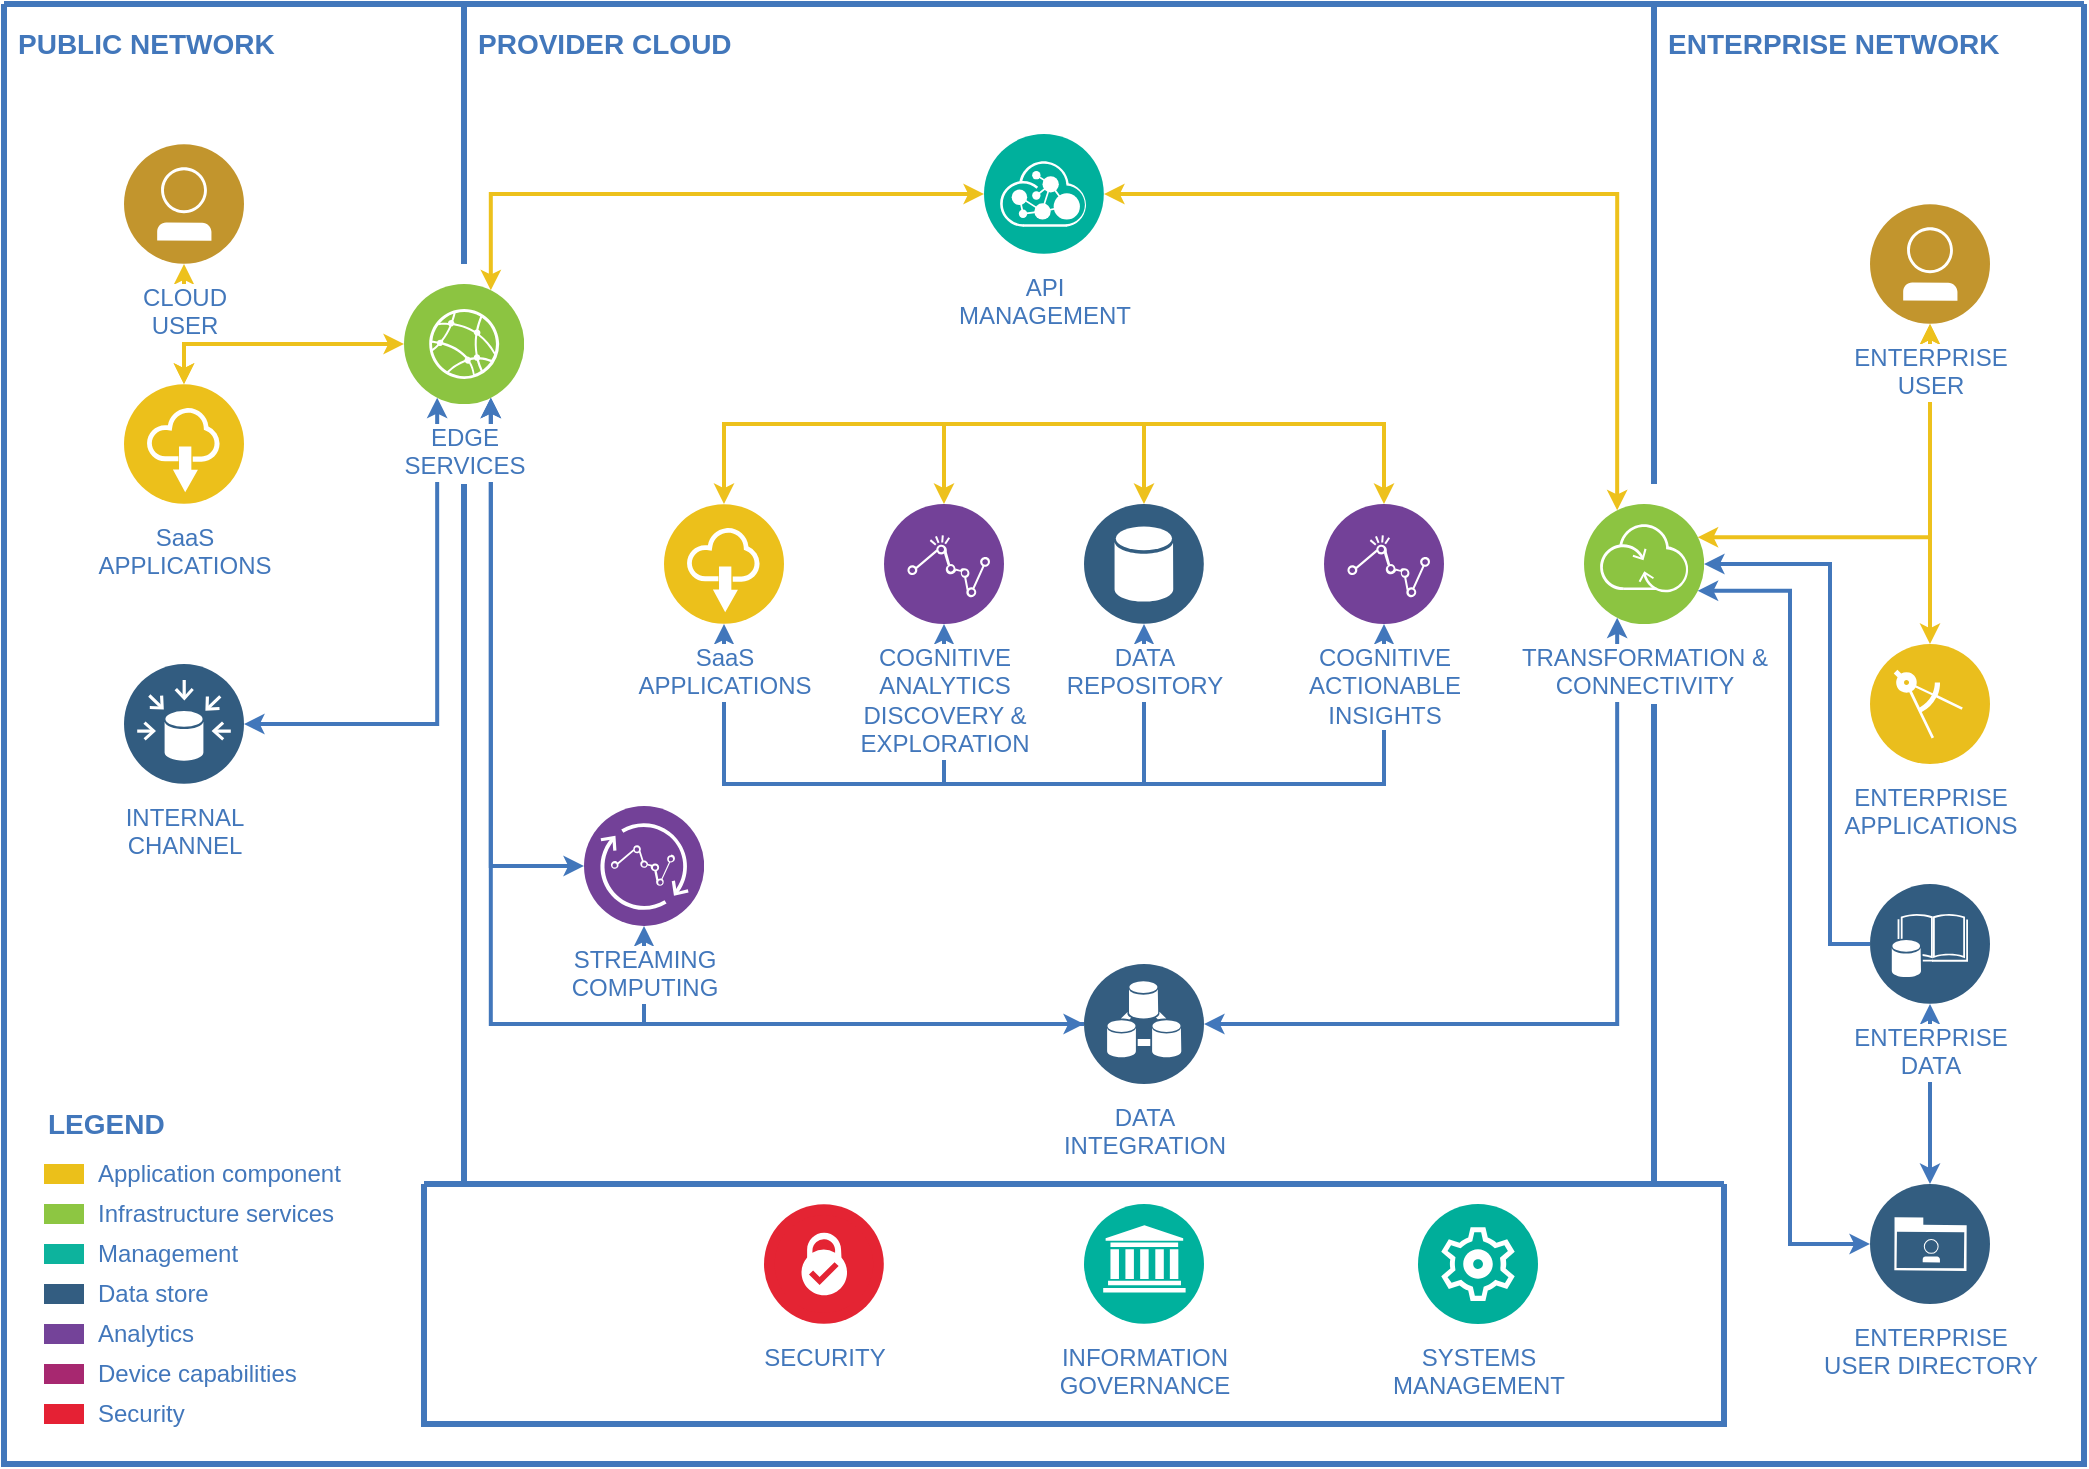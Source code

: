 <mxfile version="16.0.3" type="github" pages="2">
  <diagram id="2f404044-711c-603c-8f00-f6bb4c023d3c" name="Page-1">
    <mxGraphModel dx="1261" dy="743" grid="1" gridSize="10" guides="1" tooltips="1" connect="1" arrows="1" fold="1" page="1" pageScale="1" pageWidth="1169" pageHeight="827" background="none" math="0" shadow="0">
      <root>
        <mxCell id="0" />
        <mxCell id="1" parent="0" />
        <mxCell id="21" value="" style="swimlane;shadow=0;strokeColor=#4277BB;fillColor=#ffffff;fontColor=none;align=right;startSize=0;collapsible=0;noLabel=1;strokeWidth=3;" parent="1" vertex="1">
          <mxGeometry x="65" y="49" width="1040" height="730" as="geometry" />
        </mxCell>
        <mxCell id="23" style="edgeStyle=orthogonalEdgeStyle;rounded=0;html=1;labelBackgroundColor=#ffffff;jettySize=auto;orthogonalLoop=1;strokeColor=#EDC11C;fontColor=#000000;startArrow=classic;startFill=1;strokeWidth=2;endSize=4;startSize=4;" parent="21" source="2" target="3" edge="1">
          <mxGeometry relative="1" as="geometry" />
        </mxCell>
        <mxCell id="24" style="edgeStyle=orthogonalEdgeStyle;rounded=0;html=1;entryX=0.75;entryY=1;labelBackgroundColor=#ffffff;jettySize=auto;orthogonalLoop=1;strokeColor=#4277BB;fontColor=#000000;strokeWidth=2;endSize=4;startSize=4;startArrow=classic;startFill=1;" parent="21" source="11" target="5" edge="1">
          <mxGeometry relative="1" as="geometry" />
        </mxCell>
        <mxCell id="40" style="edgeStyle=orthogonalEdgeStyle;rounded=0;html=1;entryX=0.25;entryY=1;labelBackgroundColor=#ffffff;jettySize=auto;orthogonalLoop=1;strokeColor=#4277BB;fontColor=#000000;strokeWidth=2;endSize=4;startSize=4;startArrow=classic;startFill=1;" parent="21" source="4" target="5" edge="1">
          <mxGeometry relative="1" as="geometry" />
        </mxCell>
        <mxCell id="31" style="edgeStyle=orthogonalEdgeStyle;rounded=0;html=1;entryX=0.25;entryY=0;labelBackgroundColor=#ffffff;jettySize=auto;orthogonalLoop=1;strokeColor=#EDC11C;fontColor=#000000;startArrow=classic;strokeWidth=2;endSize=4;startSize=4;" parent="21" source="6" target="13" edge="1">
          <mxGeometry relative="1" as="geometry" />
        </mxCell>
        <mxCell id="32" style="edgeStyle=orthogonalEdgeStyle;rounded=0;html=1;entryX=0.75;entryY=0;labelBackgroundColor=#ffffff;jettySize=auto;orthogonalLoop=1;strokeColor=#EDC11C;fontColor=#000000;startArrow=classic;strokeWidth=2;endSize=4;startSize=4;" parent="21" source="6" target="5" edge="1">
          <mxGeometry relative="1" as="geometry">
            <Array as="points">
              <mxPoint x="243" y="95" />
            </Array>
          </mxGeometry>
        </mxCell>
        <mxCell id="27" style="edgeStyle=orthogonalEdgeStyle;rounded=0;html=1;labelBackgroundColor=#ffffff;jettySize=auto;orthogonalLoop=1;strokeColor=#4277BB;fontColor=#000000;strokeWidth=2;endSize=4;startSize=4;startArrow=classic;startFill=1;" parent="21" source="7" target="10" edge="1">
          <mxGeometry relative="1" as="geometry">
            <Array as="points">
              <mxPoint x="360" y="390" />
              <mxPoint x="690" y="390" />
            </Array>
          </mxGeometry>
        </mxCell>
        <mxCell id="29" style="edgeStyle=orthogonalEdgeStyle;rounded=0;html=1;labelBackgroundColor=#ffffff;jettySize=auto;orthogonalLoop=1;strokeColor=#EDC11C;fontColor=#000000;startArrow=classic;strokeWidth=2;endSize=4;startSize=4;" parent="21" source="7" target="10" edge="1">
          <mxGeometry relative="1" as="geometry">
            <Array as="points">
              <mxPoint x="360" y="210" />
              <mxPoint x="690" y="210" />
            </Array>
          </mxGeometry>
        </mxCell>
        <mxCell id="28" style="edgeStyle=orthogonalEdgeStyle;rounded=0;html=1;labelBackgroundColor=#ffffff;jettySize=auto;orthogonalLoop=1;strokeColor=#4277BB;fontColor=#000000;strokeWidth=2;endSize=4;startSize=4;startArrow=classic;startFill=1;" parent="21" source="8" target="9" edge="1">
          <mxGeometry relative="1" as="geometry">
            <Array as="points">
              <mxPoint x="470" y="390" />
              <mxPoint x="570" y="390" />
            </Array>
          </mxGeometry>
        </mxCell>
        <mxCell id="30" style="edgeStyle=orthogonalEdgeStyle;rounded=0;html=1;labelBackgroundColor=#ffffff;jettySize=auto;orthogonalLoop=1;strokeColor=#EDC11C;fontColor=#000000;startArrow=classic;strokeWidth=2;endSize=4;startSize=4;" parent="21" source="8" target="9" edge="1">
          <mxGeometry relative="1" as="geometry">
            <Array as="points">
              <mxPoint x="470" y="210" />
              <mxPoint x="570" y="210" />
            </Array>
          </mxGeometry>
        </mxCell>
        <mxCell id="26" style="edgeStyle=orthogonalEdgeStyle;rounded=0;html=1;labelBackgroundColor=#ffffff;jettySize=auto;orthogonalLoop=1;strokeColor=#4277BB;fontColor=#000000;entryX=0.75;entryY=1;strokeWidth=2;endSize=4;startSize=4;startArrow=classic;startFill=1;" parent="21" source="12" target="5" edge="1">
          <mxGeometry relative="1" as="geometry">
            <Array as="points">
              <mxPoint x="243" y="510" />
            </Array>
          </mxGeometry>
        </mxCell>
        <mxCell id="38" style="edgeStyle=orthogonalEdgeStyle;rounded=0;html=1;entryX=0.25;entryY=1;labelBackgroundColor=#ffffff;jettySize=auto;orthogonalLoop=1;strokeColor=#4277BB;fontColor=#000000;strokeWidth=2;endSize=4;startSize=4;startArrow=classic;startFill=1;" parent="21" source="12" target="13" edge="1">
          <mxGeometry relative="1" as="geometry" />
        </mxCell>
        <mxCell id="33" style="edgeStyle=orthogonalEdgeStyle;rounded=0;html=1;labelBackgroundColor=#ffffff;jettySize=auto;orthogonalLoop=1;strokeColor=#EDC11C;fontColor=#000000;startArrow=classic;strokeWidth=2;endSize=4;startSize=4;" parent="21" source="14" target="15" edge="1">
          <mxGeometry relative="1" as="geometry" />
        </mxCell>
        <mxCell id="34" style="edgeStyle=orthogonalEdgeStyle;rounded=0;html=1;entryX=1;entryY=0.25;labelBackgroundColor=#ffffff;jettySize=auto;orthogonalLoop=1;strokeColor=#EDC11C;fontColor=#000000;startArrow=classic;strokeWidth=2;endSize=4;startSize=4;" parent="21" source="14" target="13" edge="1">
          <mxGeometry relative="1" as="geometry">
            <mxPoint x="859.706" y="266.824" as="targetPoint" />
            <Array as="points">
              <mxPoint x="963" y="267" />
            </Array>
          </mxGeometry>
        </mxCell>
        <mxCell id="35" style="edgeStyle=orthogonalEdgeStyle;rounded=0;html=1;entryX=1;entryY=0.5;labelBackgroundColor=#ffffff;jettySize=auto;orthogonalLoop=1;strokeColor=#4277BB;fontColor=#000000;strokeWidth=2;endSize=4;startSize=4;" parent="21" source="16" target="13" edge="1">
          <mxGeometry relative="1" as="geometry">
            <mxPoint x="863.235" y="279.765" as="targetPoint" />
            <Array as="points">
              <mxPoint x="913" y="470" />
              <mxPoint x="913" y="280" />
            </Array>
          </mxGeometry>
        </mxCell>
        <mxCell id="37" style="edgeStyle=orthogonalEdgeStyle;rounded=0;html=1;labelBackgroundColor=#ffffff;jettySize=auto;orthogonalLoop=1;strokeColor=#4277BB;fontColor=#000000;strokeWidth=2;endSize=4;startSize=4;startArrow=classic;startFill=1;" parent="21" source="16" target="17" edge="1">
          <mxGeometry relative="1" as="geometry" />
        </mxCell>
        <mxCell id="36" style="edgeStyle=orthogonalEdgeStyle;rounded=0;html=1;entryX=1;entryY=0.75;labelBackgroundColor=#ffffff;jettySize=auto;orthogonalLoop=1;strokeColor=#4277BB;fontColor=#000000;strokeWidth=2;endSize=4;startSize=4;startArrow=classic;startFill=1;" parent="21" source="17" target="13" edge="1">
          <mxGeometry relative="1" as="geometry">
            <mxPoint x="859.706" y="292.706" as="targetPoint" />
            <Array as="points">
              <mxPoint x="893" y="620" />
              <mxPoint x="893" y="293" />
            </Array>
          </mxGeometry>
        </mxCell>
        <mxCell id="45" style="edgeStyle=orthogonalEdgeStyle;rounded=0;html=1;labelBackgroundColor=#ffffff;jettySize=auto;orthogonalLoop=1;strokeColor=#4277BB;fontSize=12;fontColor=#4277BB;strokeWidth=2;endSize=4;startSize=4;" parent="21" source="12" target="11" edge="1">
          <mxGeometry relative="1" as="geometry" />
        </mxCell>
        <mxCell id="2" value="CLOUD&lt;div&gt;USER&lt;/div&gt;" style="aspect=fixed;perimeter=ellipsePerimeter;html=1;align=center;shadow=0;dashed=0;image;image=img/lib/ibm/users/user.svg;strokeColor=#FF0000;fillColor=#FFFF66;gradientColor=none;fontColor=#4277BB;labelBackgroundColor=#ffffff;fontSize=12;spacingTop=3;" parent="21" vertex="1">
          <mxGeometry x="60" y="70" width="60" height="60" as="geometry" />
        </mxCell>
        <mxCell id="62" style="edgeStyle=orthogonalEdgeStyle;rounded=0;html=1;labelBackgroundColor=#ffffff;startArrow=classic;startFill=1;startSize=4;endSize=4;jettySize=auto;orthogonalLoop=1;strokeColor=#EDC11C;strokeWidth=2;fontSize=12;fontColor=#4277BB;" parent="21" source="3" target="5" edge="1">
          <mxGeometry relative="1" as="geometry">
            <Array as="points">
              <mxPoint x="90" y="170" />
            </Array>
          </mxGeometry>
        </mxCell>
        <mxCell id="3" value="SaaS&lt;div&gt;APPLICATIONS&lt;/div&gt;" style="aspect=fixed;perimeter=ellipsePerimeter;html=1;align=center;shadow=0;dashed=0;image;image=img/lib/ibm/applications/saas_applications.svg;strokeColor=#FF0000;fillColor=#FFFF66;gradientColor=none;fontColor=#4277BB;labelBackgroundColor=#ffffff;spacingTop=3;" parent="21" vertex="1">
          <mxGeometry x="60" y="190" width="60" height="60" as="geometry" />
        </mxCell>
        <mxCell id="4" value="INTERNAL&lt;div&gt;CHANNEL&lt;/div&gt;" style="aspect=fixed;perimeter=ellipsePerimeter;html=1;align=center;shadow=0;dashed=0;image;image=img/lib/ibm/data/data_sources.svg;strokeColor=#FF0000;fillColor=#FFFF66;gradientColor=none;fontColor=#4277BB;labelBackgroundColor=#ffffff;spacingTop=3;" parent="21" vertex="1">
          <mxGeometry x="60" y="330" width="60" height="60" as="geometry" />
        </mxCell>
        <mxCell id="5" value="EDGE&lt;div&gt;SERVICES&lt;/div&gt;" style="aspect=fixed;perimeter=ellipsePerimeter;html=1;align=center;shadow=0;dashed=0;image;image=img/lib/ibm/infrastructure/edge_services.svg;strokeColor=#FF0000;fillColor=#FFFF66;gradientColor=none;fontColor=#4277BB;labelBackgroundColor=#ffffff;spacingTop=3;" parent="21" vertex="1">
          <mxGeometry x="200" y="140" width="60" height="60" as="geometry" />
        </mxCell>
        <mxCell id="6" value="API&lt;div&gt;MANAGEMENT&lt;/div&gt;" style="aspect=fixed;perimeter=ellipsePerimeter;html=1;align=center;shadow=0;dashed=0;image;image=img/lib/ibm/management/api_management.svg;strokeColor=#FF0000;fillColor=#FFFF66;gradientColor=none;fontColor=#4277BB;labelBackgroundColor=#ffffff;spacingTop=3;" parent="21" vertex="1">
          <mxGeometry x="490" y="65" width="60" height="60" as="geometry" />
        </mxCell>
        <mxCell id="7" value="SaaS&lt;div&gt;APPLICATIONS&lt;/div&gt;" style="aspect=fixed;perimeter=ellipsePerimeter;html=1;align=center;shadow=0;dashed=0;image;image=img/lib/ibm/applications/saas_applications.svg;strokeColor=#FF0000;fillColor=#FFFF66;gradientColor=none;fontColor=#4277BB;labelBackgroundColor=#ffffff;spacingTop=3;" parent="21" vertex="1">
          <mxGeometry x="330" y="250" width="60" height="60" as="geometry" />
        </mxCell>
        <mxCell id="8" value="COGNITIVE&lt;div&gt;ANALYTICS&lt;/div&gt;&lt;div&gt;DISCOVERY &amp;amp;&lt;/div&gt;&lt;div&gt;EXPLORATION&lt;/div&gt;" style="aspect=fixed;perimeter=ellipsePerimeter;html=1;align=center;shadow=0;dashed=0;image;image=img/lib/ibm/analytics/analytics.svg;strokeColor=#FF0000;fillColor=#FFFF66;gradientColor=none;fontColor=#4277BB;labelBackgroundColor=#ffffff;spacingTop=3;" parent="21" vertex="1">
          <mxGeometry x="440" y="250" width="60" height="60" as="geometry" />
        </mxCell>
        <mxCell id="9" value="DATA&lt;div&gt;REPOSITORY&lt;/div&gt;" style="aspect=fixed;perimeter=ellipsePerimeter;html=1;align=center;shadow=0;dashed=0;image;image=img/lib/ibm/data/data_services.svg;strokeColor=#FF0000;fillColor=#FFFF66;gradientColor=none;fontColor=#4277BB;labelBackgroundColor=#ffffff;spacingTop=3;" parent="21" vertex="1">
          <mxGeometry x="540" y="250" width="60" height="60" as="geometry" />
        </mxCell>
        <mxCell id="10" value="COGNITIVE&lt;div&gt;ACTIONABLE&lt;/div&gt;&lt;div&gt;INSIGHTS&lt;/div&gt;" style="aspect=fixed;perimeter=ellipsePerimeter;html=1;align=center;shadow=0;dashed=0;image;image=img/lib/ibm/analytics/analytics.svg;strokeColor=#FF0000;fillColor=#FFFF66;gradientColor=none;fontColor=#4277BB;labelBackgroundColor=#ffffff;spacingTop=3;" parent="21" vertex="1">
          <mxGeometry x="660" y="250" width="60" height="60" as="geometry" />
        </mxCell>
        <mxCell id="11" value="STREAMING&lt;div&gt;COMPUTING&lt;/div&gt;" style="aspect=fixed;perimeter=ellipsePerimeter;html=1;align=center;shadow=0;dashed=0;image;image=img/lib/ibm/analytics/streaming_computing.svg;strokeColor=#FF0000;fillColor=#FFFF66;gradientColor=none;fontColor=#4277BB;labelBackgroundColor=#ffffff;spacingTop=3;" parent="21" vertex="1">
          <mxGeometry x="290" y="401" width="60" height="60" as="geometry" />
        </mxCell>
        <mxCell id="12" value="DATA&lt;div&gt;INTEGRATION&lt;/div&gt;" style="aspect=fixed;perimeter=ellipsePerimeter;html=1;align=center;shadow=0;dashed=0;image;image=img/lib/ibm/data/device_registry.svg;strokeColor=#FF0000;fillColor=#FFFF66;gradientColor=none;fontColor=#4277BB;labelBackgroundColor=#ffffff;spacingTop=3;" parent="21" vertex="1">
          <mxGeometry x="540" y="480" width="60" height="60" as="geometry" />
        </mxCell>
        <mxCell id="13" value="TRANSFORMATION &amp;amp;&lt;div&gt;CONNECTIVITY&lt;/div&gt;" style="aspect=fixed;perimeter=ellipsePerimeter;html=1;align=center;shadow=0;dashed=0;image;image=img/lib/ibm/infrastructure/transformation_connectivity.svg;strokeColor=#FF0000;fillColor=#FFFF66;gradientColor=none;fontColor=#4277BB;labelBackgroundColor=#ffffff;spacingTop=3;" parent="21" vertex="1">
          <mxGeometry x="790" y="250" width="60" height="60" as="geometry" />
        </mxCell>
        <mxCell id="14" value="ENTERPRISE&lt;div&gt;USER&lt;/div&gt;" style="aspect=fixed;perimeter=ellipsePerimeter;html=1;align=center;shadow=0;dashed=0;image;image=img/lib/ibm/users/user.svg;strokeColor=#FF0000;fillColor=#FFFF66;gradientColor=none;fontColor=#4277BB;labelBackgroundColor=#ffffff;spacingTop=3;" parent="21" vertex="1">
          <mxGeometry x="933" y="100" width="60" height="60" as="geometry" />
        </mxCell>
        <mxCell id="15" value="ENTERPRISE&lt;div&gt;APPLICATIONS&lt;/div&gt;" style="aspect=fixed;perimeter=ellipsePerimeter;html=1;align=center;shadow=0;dashed=0;image;image=img/lib/ibm/applications/enterprise_applications.svg;strokeColor=#FF0000;fillColor=#FFFF66;gradientColor=none;fontColor=#4277BB;labelBackgroundColor=#ffffff;spacingTop=3;" parent="21" vertex="1">
          <mxGeometry x="933" y="320" width="60" height="60" as="geometry" />
        </mxCell>
        <mxCell id="16" value="ENTERPRISE&lt;div&gt;DATA&lt;/div&gt;" style="aspect=fixed;perimeter=ellipsePerimeter;html=1;align=center;shadow=0;dashed=0;image;image=img/lib/ibm/data/enterprise_data.svg;strokeColor=#FF0000;fillColor=#FFFF66;gradientColor=none;fontColor=#4277BB;labelBackgroundColor=#ffffff;spacingTop=3;" parent="21" vertex="1">
          <mxGeometry x="933" y="440" width="60" height="60" as="geometry" />
        </mxCell>
        <mxCell id="17" value="ENTERPRISE&lt;div&gt;USER DIRECTORY&lt;/div&gt;" style="aspect=fixed;perimeter=ellipsePerimeter;html=1;align=center;shadow=0;dashed=0;image;image=img/lib/ibm/data/enterprise_user_directory.svg;strokeColor=#FF0000;fillColor=#FFFF66;gradientColor=none;fontColor=#4277BB;labelBackgroundColor=#ffffff;spacingTop=3;" parent="21" vertex="1">
          <mxGeometry x="933" y="590" width="60" height="60" as="geometry" />
        </mxCell>
        <mxCell id="39" value="" style="swimlane;shadow=0;labelBackgroundColor=#007FFF;strokeColor=#4277BB;fillColor=none;gradientColor=none;fontColor=#000000;align=right;collapsible=0;startSize=0;strokeWidth=3;" parent="21" vertex="1">
          <mxGeometry x="210" y="590" width="650" height="120" as="geometry" />
        </mxCell>
        <mxCell id="18" value="SECURITY" style="aspect=fixed;perimeter=ellipsePerimeter;html=1;align=center;shadow=0;dashed=0;image;image=img/lib/ibm/blockchain/certificate_authority.svg;strokeColor=#FF0000;fillColor=#FFFF66;gradientColor=none;fontColor=#4277BB;labelBackgroundColor=#ffffff;spacingTop=3;" parent="39" vertex="1">
          <mxGeometry x="170" y="10" width="60" height="60" as="geometry" />
        </mxCell>
        <mxCell id="19" value="INFORMATION&lt;div&gt;GOVERNANCE&lt;/div&gt;" style="aspect=fixed;perimeter=ellipsePerimeter;html=1;align=center;shadow=0;dashed=0;image;image=img/lib/ibm/management/information_governance.svg;strokeColor=#FF0000;fillColor=#FFFF66;gradientColor=none;fontColor=#4277BB;labelBackgroundColor=#ffffff;spacingTop=3;" parent="39" vertex="1">
          <mxGeometry x="330" y="10" width="60" height="60" as="geometry" />
        </mxCell>
        <mxCell id="20" value="SYSTEMS&lt;div&gt;MANAGEMENT&lt;/div&gt;" style="aspect=fixed;perimeter=ellipsePerimeter;html=1;align=center;shadow=0;dashed=0;image;image=img/lib/ibm/management/cluster_management.svg;strokeColor=#FF0000;fillColor=#FFFF66;gradientColor=none;fontColor=#4277BB;labelBackgroundColor=#ffffff;spacingTop=3;" parent="39" vertex="1">
          <mxGeometry x="497" y="10" width="60" height="60" as="geometry" />
        </mxCell>
        <mxCell id="22" value="PUBLIC NETWORK" style="text;html=1;align=left;verticalAlign=middle;fontColor=#4277BB;shadow=0;dashed=0;strokeColor=none;fillColor=none;labelBackgroundColor=none;fontStyle=1;fontSize=14;spacingLeft=5;" parent="21" vertex="1">
          <mxGeometry y="10" width="150" height="20" as="geometry" />
        </mxCell>
        <mxCell id="43" value="" style="line;strokeWidth=3;direction=south;html=1;shadow=0;labelBackgroundColor=none;fillColor=none;gradientColor=none;fontSize=12;fontColor=#4277BB;align=right;strokeColor=#4277BB;" parent="21" vertex="1">
          <mxGeometry x="225" width="10" height="130" as="geometry" />
        </mxCell>
        <mxCell id="44" value="" style="line;strokeWidth=3;direction=south;html=1;shadow=0;labelBackgroundColor=none;fillColor=none;gradientColor=none;fontSize=12;fontColor=#4277BB;align=right;strokeColor=#4277BB;" parent="21" vertex="1">
          <mxGeometry x="225" y="240" width="10" height="350" as="geometry" />
        </mxCell>
        <mxCell id="46" value="" style="line;strokeWidth=3;direction=south;html=1;shadow=0;labelBackgroundColor=none;fillColor=none;gradientColor=none;fontSize=12;fontColor=#4277BB;align=right;strokeColor=#4277BB;" parent="21" vertex="1">
          <mxGeometry x="820" y="350" width="10" height="240" as="geometry" />
        </mxCell>
        <mxCell id="47" value="" style="line;strokeWidth=3;direction=south;html=1;shadow=0;labelBackgroundColor=none;fillColor=none;gradientColor=none;fontSize=12;fontColor=#4277BB;align=right;strokeColor=#4277BB;" parent="21" vertex="1">
          <mxGeometry x="820" width="10" height="240" as="geometry" />
        </mxCell>
        <mxCell id="48" value="PROVIDER CLOUD" style="text;html=1;align=left;verticalAlign=middle;fontColor=#4277BB;shadow=0;dashed=0;strokeColor=none;fillColor=none;labelBackgroundColor=none;fontStyle=1;fontSize=14;spacingLeft=5;" parent="21" vertex="1">
          <mxGeometry x="230" y="10" width="150" height="20" as="geometry" />
        </mxCell>
        <mxCell id="49" value="ENTERPRISE NETWORK" style="text;html=1;align=left;verticalAlign=middle;fontColor=#4277BB;shadow=0;dashed=0;strokeColor=none;fillColor=none;labelBackgroundColor=none;fontStyle=1;fontSize=14;spacingLeft=5;" parent="21" vertex="1">
          <mxGeometry x="825" y="10" width="185" height="20" as="geometry" />
        </mxCell>
        <mxCell id="50" value="Application component" style="rounded=0;html=1;shadow=0;labelBackgroundColor=none;strokeColor=none;strokeWidth=2;fillColor=#EBC01A;gradientColor=none;fontSize=12;fontColor=#4277BB;align=left;labelPosition=right;verticalLabelPosition=middle;verticalAlign=middle;spacingLeft=5;" parent="21" vertex="1">
          <mxGeometry x="20" y="580" width="20" height="10" as="geometry" />
        </mxCell>
        <mxCell id="51" value="Infrastructure services" style="rounded=0;html=1;shadow=0;labelBackgroundColor=none;strokeColor=none;strokeWidth=2;fillColor=#8DC642;gradientColor=none;fontSize=12;fontColor=#4277BB;align=left;labelPosition=right;verticalLabelPosition=middle;verticalAlign=middle;spacingLeft=5;" parent="21" vertex="1">
          <mxGeometry x="20" y="600" width="20" height="10" as="geometry" />
        </mxCell>
        <mxCell id="52" value="Management" style="rounded=0;html=1;shadow=0;labelBackgroundColor=none;strokeColor=none;strokeWidth=2;fillColor=#0DB39D;gradientColor=none;fontSize=12;fontColor=#4277BB;align=left;labelPosition=right;verticalLabelPosition=middle;verticalAlign=middle;spacingLeft=5;" parent="21" vertex="1">
          <mxGeometry x="20" y="620" width="20" height="10" as="geometry" />
        </mxCell>
        <mxCell id="53" value="Data store" style="rounded=0;html=1;shadow=0;labelBackgroundColor=none;strokeColor=none;strokeWidth=2;fillColor=#335D81;gradientColor=none;fontSize=12;fontColor=#4277BB;align=left;labelPosition=right;verticalLabelPosition=middle;verticalAlign=middle;spacingLeft=5;" parent="21" vertex="1">
          <mxGeometry x="20" y="640" width="20" height="10" as="geometry" />
        </mxCell>
        <mxCell id="54" value="Analytics" style="rounded=0;html=1;shadow=0;labelBackgroundColor=none;strokeColor=none;strokeWidth=2;fillColor=#744399;gradientColor=none;fontSize=12;fontColor=#4277BB;align=left;labelPosition=right;verticalLabelPosition=middle;verticalAlign=middle;spacingLeft=5;" parent="21" vertex="1">
          <mxGeometry x="20" y="660" width="20" height="10" as="geometry" />
        </mxCell>
        <mxCell id="55" value="Device capabilities" style="rounded=0;html=1;shadow=0;labelBackgroundColor=none;strokeColor=none;strokeWidth=2;fillColor=#A72870;gradientColor=none;fontSize=12;fontColor=#4277BB;align=left;labelPosition=right;verticalLabelPosition=middle;verticalAlign=middle;spacingLeft=5;" parent="21" vertex="1">
          <mxGeometry x="20" y="680" width="20" height="10" as="geometry" />
        </mxCell>
        <mxCell id="56" value="Security" style="rounded=0;html=1;shadow=0;labelBackgroundColor=none;strokeColor=none;strokeWidth=2;fillColor=#E52134;gradientColor=none;fontSize=12;fontColor=#4277BB;align=left;labelPosition=right;verticalLabelPosition=middle;verticalAlign=middle;spacingLeft=5;" parent="21" vertex="1">
          <mxGeometry x="20" y="700" width="20" height="10" as="geometry" />
        </mxCell>
        <mxCell id="59" value="LEGEND" style="text;html=1;align=left;verticalAlign=middle;fontColor=#4277BB;shadow=0;dashed=0;strokeColor=none;fillColor=none;labelBackgroundColor=none;fontStyle=1;fontSize=14;spacingLeft=0;" parent="21" vertex="1">
          <mxGeometry x="20" y="550" width="150" height="20" as="geometry" />
        </mxCell>
      </root>
    </mxGraphModel>
  </diagram>
  <diagram id="8wBUcfGZ9-eBS510xM7x" name="智能镜子">
    <mxGraphModel dx="946" dy="557" grid="1" gridSize="10" guides="1" tooltips="1" connect="1" arrows="1" fold="1" page="1" pageScale="1" pageWidth="827" pageHeight="1169" math="0" shadow="0">
      <root>
        <mxCell id="JmzdkzykC9fFSLNEvdhZ-0" />
        <mxCell id="JmzdkzykC9fFSLNEvdhZ-1" parent="JmzdkzykC9fFSLNEvdhZ-0" />
        <mxCell id="JmzdkzykC9fFSLNEvdhZ-35" value="&lt;font style=&quot;font-size: 16px&quot;&gt;云服务&lt;/font&gt;" style="fontStyle=0;verticalAlign=top;align=center;spacingTop=-2;fillColor=#dae8fc;rounded=0;whiteSpace=wrap;html=1;strokeColor=#6c8ebf;strokeWidth=2;dashed=1;container=1;collapsible=0;expand=0;recursiveResize=0;" vertex="1" parent="JmzdkzykC9fFSLNEvdhZ-1">
          <mxGeometry x="200" y="10" width="340" height="240" as="geometry" />
        </mxCell>
        <mxCell id="JmzdkzykC9fFSLNEvdhZ-17" value="&lt;font style=&quot;font-size: 16px ; background-color: rgb(218 , 232 , 252)&quot;&gt;是否上传图像&lt;/font&gt;" style="aspect=fixed;perimeter=ellipsePerimeter;html=1;align=center;shadow=0;dashed=0;fontColor=#4277BB;labelBackgroundColor=#ffffff;fontSize=12;spacingTop=3;image;image=img/lib/ibm/vpc/Router.svg;" vertex="1" parent="JmzdkzykC9fFSLNEvdhZ-35">
          <mxGeometry x="50.64" y="161" width="38.71" height="40" as="geometry" />
        </mxCell>
        <mxCell id="JmzdkzykC9fFSLNEvdhZ-48" value="&lt;font style=&quot;font-size: 16px ; background-color: rgb(218 , 232 , 252)&quot;&gt;云妆容专家推荐系统&lt;/font&gt;" style="aspect=fixed;perimeter=ellipsePerimeter;html=1;align=center;shadow=0;dashed=0;fontColor=#4277BB;labelBackgroundColor=#ffffff;fontSize=12;spacingTop=3;image;image=img/lib/ibm/infrastructure/microservices_mesh.svg;" vertex="1" parent="JmzdkzykC9fFSLNEvdhZ-35">
          <mxGeometry x="180" y="30" width="61" height="60" as="geometry" />
        </mxCell>
        <mxCell id="JmzdkzykC9fFSLNEvdhZ-2" value="&lt;font style=&quot;font-size: 16px&quot;&gt;微处理器&lt;/font&gt;" style="fontStyle=0;verticalAlign=top;align=center;spacingTop=-2;fillColor=#d5e8d4;rounded=0;whiteSpace=wrap;html=1;strokeColor=#82b366;strokeWidth=2;dashed=1;container=1;collapsible=0;expand=0;recursiveResize=0;" vertex="1" parent="JmzdkzykC9fFSLNEvdhZ-1">
          <mxGeometry x="30" y="300" width="510" height="240" as="geometry" />
        </mxCell>
        <mxCell id="JmzdkzykC9fFSLNEvdhZ-5" style="edgeStyle=orthogonalEdgeStyle;rounded=0;orthogonalLoop=1;jettySize=auto;html=1;entryX=0.5;entryY=0;entryDx=0;entryDy=0;" edge="1" parent="JmzdkzykC9fFSLNEvdhZ-2" source="JmzdkzykC9fFSLNEvdhZ-3" target="JmzdkzykC9fFSLNEvdhZ-4">
          <mxGeometry relative="1" as="geometry" />
        </mxCell>
        <mxCell id="JmzdkzykC9fFSLNEvdhZ-3" value="&lt;font style=&quot;font-size: 16px ; background-color: rgb(213 , 232 , 212)&quot;&gt;手势、头部动作识别&lt;/font&gt;" style="aspect=fixed;perimeter=ellipsePerimeter;html=1;align=center;shadow=0;dashed=0;fontColor=#4277BB;labelBackgroundColor=#ffffff;fontSize=12;spacingTop=3;image;image=img/lib/ibm/analytics/streaming_computing.svg;" vertex="1" parent="JmzdkzykC9fFSLNEvdhZ-2">
          <mxGeometry x="50" y="20" width="60" height="60" as="geometry" />
        </mxCell>
        <mxCell id="JmzdkzykC9fFSLNEvdhZ-4" value="&lt;font style=&quot;font-size: 16px ; background-color: rgb(213 , 232 , 212)&quot;&gt;智能镜中控&lt;/font&gt;" style="aspect=fixed;perimeter=ellipsePerimeter;html=1;align=center;shadow=0;dashed=0;fontColor=#4277BB;labelBackgroundColor=#ffffff;fontSize=12;spacingTop=3;image;image=img/lib/ibm/blockchain/services.svg;" vertex="1" parent="JmzdkzykC9fFSLNEvdhZ-2">
          <mxGeometry x="165" y="148" width="60" height="60" as="geometry" />
        </mxCell>
        <mxCell id="JmzdkzykC9fFSLNEvdhZ-14" value="&lt;font style=&quot;font-size: 16px ; background-color: rgb(213 , 232 , 212)&quot;&gt;智能妆容推荐系统&lt;/font&gt;" style="aspect=fixed;perimeter=ellipsePerimeter;html=1;align=center;shadow=0;dashed=0;fontColor=#4277BB;labelBackgroundColor=#ffffff;fontSize=12;spacingTop=3;image;image=img/lib/ibm/infrastructure/microservices_mesh.svg;" vertex="1" parent="JmzdkzykC9fFSLNEvdhZ-2">
          <mxGeometry x="340.52" y="60" width="60" height="60" as="geometry" />
        </mxCell>
        <mxCell id="JmzdkzykC9fFSLNEvdhZ-7" value="" style="edgeStyle=orthogonalEdgeStyle;rounded=0;orthogonalLoop=1;jettySize=auto;html=1;startArrow=none;" edge="1" parent="JmzdkzykC9fFSLNEvdhZ-1" source="JmzdkzykC9fFSLNEvdhZ-36" target="JmzdkzykC9fFSLNEvdhZ-3">
          <mxGeometry relative="1" as="geometry" />
        </mxCell>
        <mxCell id="JmzdkzykC9fFSLNEvdhZ-18" style="edgeStyle=orthogonalEdgeStyle;rounded=0;orthogonalLoop=1;jettySize=auto;html=1;startArrow=none;" edge="1" parent="JmzdkzykC9fFSLNEvdhZ-1" source="JmzdkzykC9fFSLNEvdhZ-36" target="JmzdkzykC9fFSLNEvdhZ-17">
          <mxGeometry relative="1" as="geometry" />
        </mxCell>
        <mxCell id="JmzdkzykC9fFSLNEvdhZ-50" value="" style="edgeStyle=orthogonalEdgeStyle;rounded=0;orthogonalLoop=1;jettySize=auto;html=1;fontSize=16;endArrow=blockThin;endFill=1;" edge="1" parent="JmzdkzykC9fFSLNEvdhZ-1" source="JmzdkzykC9fFSLNEvdhZ-6" target="JmzdkzykC9fFSLNEvdhZ-3">
          <mxGeometry relative="1" as="geometry" />
        </mxCell>
        <mxCell id="JmzdkzykC9fFSLNEvdhZ-6" value="&lt;font style=&quot;font-size: 16px&quot;&gt;视像采集&lt;/font&gt;" style="aspect=fixed;perimeter=ellipsePerimeter;html=1;align=center;shadow=0;dashed=0;fontColor=#4277BB;labelBackgroundColor=#ffffff;fontSize=12;spacingTop=3;image;image=img/lib/ibm/infrastructure/monitoring.svg;" vertex="1" parent="JmzdkzykC9fFSLNEvdhZ-1">
          <mxGeometry x="80" y="161" width="60" height="60" as="geometry" />
        </mxCell>
        <mxCell id="JmzdkzykC9fFSLNEvdhZ-10" style="edgeStyle=orthogonalEdgeStyle;rounded=0;orthogonalLoop=1;jettySize=auto;html=1;" edge="1" parent="JmzdkzykC9fFSLNEvdhZ-1" source="JmzdkzykC9fFSLNEvdhZ-8" target="JmzdkzykC9fFSLNEvdhZ-9">
          <mxGeometry relative="1" as="geometry" />
        </mxCell>
        <mxCell id="JmzdkzykC9fFSLNEvdhZ-8" value="&lt;font style=&quot;font-size: 16px&quot;&gt;语音采集&lt;/font&gt;" style="aspect=fixed;perimeter=ellipsePerimeter;html=1;align=center;shadow=0;dashed=0;fontColor=#4277BB;labelBackgroundColor=#ffffff;fontSize=12;spacingTop=3;image;image=img/lib/ibm/applications/speech_to_text.svg;" vertex="1" parent="JmzdkzykC9fFSLNEvdhZ-1">
          <mxGeometry x="354" y="588" width="60" height="52" as="geometry" />
        </mxCell>
        <mxCell id="JmzdkzykC9fFSLNEvdhZ-11" style="edgeStyle=orthogonalEdgeStyle;rounded=0;orthogonalLoop=1;jettySize=auto;html=1;" edge="1" parent="JmzdkzykC9fFSLNEvdhZ-1" source="JmzdkzykC9fFSLNEvdhZ-9" target="JmzdkzykC9fFSLNEvdhZ-4">
          <mxGeometry relative="1" as="geometry" />
        </mxCell>
        <mxCell id="JmzdkzykC9fFSLNEvdhZ-9" value="&lt;font style=&quot;font-size: 16px&quot;&gt;语音识别&lt;/font&gt;" style="aspect=fixed;perimeter=ellipsePerimeter;html=1;align=center;shadow=0;dashed=0;fontColor=#4277BB;labelBackgroundColor=#ffffff;fontSize=12;spacingTop=3;image;image=img/lib/ibm/infrastructure/microservices_mesh.svg;" vertex="1" parent="JmzdkzykC9fFSLNEvdhZ-1">
          <mxGeometry x="195" y="584" width="60" height="60" as="geometry" />
        </mxCell>
        <mxCell id="JmzdkzykC9fFSLNEvdhZ-13" style="edgeStyle=orthogonalEdgeStyle;rounded=0;orthogonalLoop=1;jettySize=auto;html=1;entryX=0;entryY=0.5;entryDx=0;entryDy=0;exitX=0.5;exitY=0;exitDx=0;exitDy=0;" edge="1" parent="JmzdkzykC9fFSLNEvdhZ-1" source="JmzdkzykC9fFSLNEvdhZ-12" target="JmzdkzykC9fFSLNEvdhZ-4">
          <mxGeometry relative="1" as="geometry" />
        </mxCell>
        <mxCell id="JmzdkzykC9fFSLNEvdhZ-12" value="&lt;font style=&quot;font-size: 16px&quot;&gt;触屏操作&lt;/font&gt;" style="aspect=fixed;perimeter=ellipsePerimeter;html=1;align=center;shadow=0;dashed=0;fontColor=#4277BB;labelBackgroundColor=#ffffff;fontSize=12;spacingTop=3;image;image=img/lib/ibm/users/user.svg;" vertex="1" parent="JmzdkzykC9fFSLNEvdhZ-1">
          <mxGeometry x="60" y="584" width="60" height="60" as="geometry" />
        </mxCell>
        <mxCell id="JmzdkzykC9fFSLNEvdhZ-49" style="edgeStyle=orthogonalEdgeStyle;rounded=0;orthogonalLoop=1;jettySize=auto;html=1;entryX=0;entryY=0.5;entryDx=0;entryDy=0;endArrow=blockThin;endFill=1;" edge="1" parent="JmzdkzykC9fFSLNEvdhZ-1" source="JmzdkzykC9fFSLNEvdhZ-16" target="JmzdkzykC9fFSLNEvdhZ-48">
          <mxGeometry relative="1" as="geometry" />
        </mxCell>
        <mxCell id="JmzdkzykC9fFSLNEvdhZ-16" value="&lt;font style=&quot;font-size: 16px ; background-color: rgb(218 , 232 , 252)&quot;&gt;云数据库&lt;/font&gt;" style="aspect=fixed;perimeter=ellipsePerimeter;html=1;align=center;shadow=0;fontColor=#4277BB;labelBackgroundColor=#ffffff;fontSize=12;spacingTop=3;image;image=img/lib/ibm/data/data_sources.svg;" vertex="1" parent="JmzdkzykC9fFSLNEvdhZ-1">
          <mxGeometry x="240" y="40" width="60" height="60" as="geometry" />
        </mxCell>
        <mxCell id="JmzdkzykC9fFSLNEvdhZ-20" value="" style="edgeStyle=orthogonalEdgeStyle;rounded=0;orthogonalLoop=1;jettySize=auto;html=1;exitX=0.5;exitY=0;exitDx=0;exitDy=0;" edge="1" parent="JmzdkzykC9fFSLNEvdhZ-1" source="JmzdkzykC9fFSLNEvdhZ-17" target="JmzdkzykC9fFSLNEvdhZ-16">
          <mxGeometry relative="1" as="geometry" />
        </mxCell>
        <mxCell id="JmzdkzykC9fFSLNEvdhZ-23" style="edgeStyle=orthogonalEdgeStyle;rounded=0;orthogonalLoop=1;jettySize=auto;html=1;entryX=0.5;entryY=0;entryDx=0;entryDy=0;exitX=0.5;exitY=1;exitDx=0;exitDy=0;" edge="1" parent="JmzdkzykC9fFSLNEvdhZ-1" source="JmzdkzykC9fFSLNEvdhZ-48" target="JmzdkzykC9fFSLNEvdhZ-39">
          <mxGeometry relative="1" as="geometry">
            <mxPoint x="410.52" y="110" as="sourcePoint" />
          </mxGeometry>
        </mxCell>
        <mxCell id="JmzdkzykC9fFSLNEvdhZ-24" value="&lt;font style=&quot;font-size: 16px&quot;&gt;智能妆容显示&lt;/font&gt;" style="aspect=fixed;perimeter=ellipsePerimeter;html=1;align=center;shadow=0;dashed=0;fontColor=#4277BB;labelBackgroundColor=#ffffff;fontSize=12;spacingTop=3;image;image=img/lib/ibm/users/browser.svg;" vertex="1" parent="JmzdkzykC9fFSLNEvdhZ-1">
          <mxGeometry x="650" y="448" width="60" height="60" as="geometry" />
        </mxCell>
        <mxCell id="JmzdkzykC9fFSLNEvdhZ-27" style="edgeStyle=orthogonalEdgeStyle;rounded=0;orthogonalLoop=1;jettySize=auto;html=1;entryX=0;entryY=0.5;entryDx=0;entryDy=0;" edge="1" parent="JmzdkzykC9fFSLNEvdhZ-1" source="JmzdkzykC9fFSLNEvdhZ-4" target="JmzdkzykC9fFSLNEvdhZ-24">
          <mxGeometry relative="1" as="geometry" />
        </mxCell>
        <mxCell id="JmzdkzykC9fFSLNEvdhZ-31" style="edgeStyle=orthogonalEdgeStyle;rounded=0;orthogonalLoop=1;jettySize=auto;html=1;entryX=0.5;entryY=0;entryDx=0;entryDy=0;startArrow=none;" edge="1" parent="JmzdkzykC9fFSLNEvdhZ-1" source="JmzdkzykC9fFSLNEvdhZ-46" target="JmzdkzykC9fFSLNEvdhZ-24">
          <mxGeometry relative="1" as="geometry" />
        </mxCell>
        <mxCell id="JmzdkzykC9fFSLNEvdhZ-28" value="&lt;font style=&quot;font-size: 16px&quot;&gt;云服务&lt;/font&gt;" style="fontStyle=0;verticalAlign=top;align=center;spacingTop=-2;fillColor=#fff2cc;rounded=0;whiteSpace=wrap;html=1;strokeColor=#d6b656;strokeWidth=2;dashed=1;container=1;collapsible=0;expand=0;recursiveResize=0;" vertex="1" parent="JmzdkzykC9fFSLNEvdhZ-1">
          <mxGeometry x="590" y="120" width="180" height="220" as="geometry" />
        </mxCell>
        <mxCell id="JmzdkzykC9fFSLNEvdhZ-33" style="edgeStyle=orthogonalEdgeStyle;rounded=0;orthogonalLoop=1;jettySize=auto;html=1;exitX=0;exitY=0.5;exitDx=0;exitDy=0;entryX=0;entryY=0.5;entryDx=0;entryDy=0;endArrow=none;endFill=0;" edge="1" parent="JmzdkzykC9fFSLNEvdhZ-28" source="JmzdkzykC9fFSLNEvdhZ-29" target="JmzdkzykC9fFSLNEvdhZ-30">
          <mxGeometry relative="1" as="geometry">
            <Array as="points">
              <mxPoint x="30" y="63" />
              <mxPoint x="30" y="153" />
            </Array>
          </mxGeometry>
        </mxCell>
        <mxCell id="JmzdkzykC9fFSLNEvdhZ-29" value="&lt;font style=&quot;font-size: 16px ; background-color: rgb(255 , 242 , 204)&quot;&gt;推荐彩妆&lt;/font&gt;" style="aspect=fixed;perimeter=ellipsePerimeter;html=1;align=center;shadow=0;dashed=0;fontColor=#4277BB;labelBackgroundColor=#ffffff;fontSize=12;spacingTop=3;image;image=img/lib/ibm/infrastructure/microservices_mesh.svg;" vertex="1" parent="JmzdkzykC9fFSLNEvdhZ-28">
          <mxGeometry x="70" y="29" width="60" height="60" as="geometry" />
        </mxCell>
        <mxCell id="JmzdkzykC9fFSLNEvdhZ-30" value="&lt;font style=&quot;font-size: 16px ; background-color: rgb(255 , 242 , 204)&quot;&gt;推荐发型&lt;/font&gt;" style="aspect=fixed;perimeter=ellipsePerimeter;html=1;align=center;shadow=0;dashed=0;fontColor=#4277BB;labelBackgroundColor=#ffffff;fontSize=12;spacingTop=3;image;image=img/lib/ibm/infrastructure/microservices_mesh.svg;" vertex="1" parent="JmzdkzykC9fFSLNEvdhZ-28">
          <mxGeometry x="70" y="126" width="60" height="60" as="geometry" />
        </mxCell>
        <mxCell id="JmzdkzykC9fFSLNEvdhZ-37" value="" style="edgeStyle=orthogonalEdgeStyle;rounded=0;orthogonalLoop=1;jettySize=auto;html=1;endArrow=none;" edge="1" parent="JmzdkzykC9fFSLNEvdhZ-1" source="JmzdkzykC9fFSLNEvdhZ-6" target="JmzdkzykC9fFSLNEvdhZ-36">
          <mxGeometry relative="1" as="geometry">
            <mxPoint x="110" y="221" as="sourcePoint" />
            <mxPoint x="110" y="320" as="targetPoint" />
          </mxGeometry>
        </mxCell>
        <mxCell id="JmzdkzykC9fFSLNEvdhZ-36" value="" style="aspect=fixed;perimeter=ellipsePerimeter;html=1;align=center;shadow=0;dashed=0;fontColor=#4277BB;labelBackgroundColor=#ffffff;fontSize=12;spacingTop=3;image;image=img/lib/ibm/miscellaneous/iot_cloud.svg;fillColor=#66B2FF;imageBackground=none;" vertex="1" parent="JmzdkzykC9fFSLNEvdhZ-1">
          <mxGeometry x="156.04" y="176" width="38.96" height="30" as="geometry" />
        </mxCell>
        <mxCell id="JmzdkzykC9fFSLNEvdhZ-38" value="" style="edgeStyle=orthogonalEdgeStyle;rounded=0;orthogonalLoop=1;jettySize=auto;html=1;endArrow=none;" edge="1" parent="JmzdkzykC9fFSLNEvdhZ-1" source="JmzdkzykC9fFSLNEvdhZ-6" target="JmzdkzykC9fFSLNEvdhZ-36">
          <mxGeometry relative="1" as="geometry">
            <mxPoint x="140" y="191" as="sourcePoint" />
            <mxPoint x="240" y="191" as="targetPoint" />
          </mxGeometry>
        </mxCell>
        <mxCell id="JmzdkzykC9fFSLNEvdhZ-42" style="edgeStyle=orthogonalEdgeStyle;rounded=0;orthogonalLoop=1;jettySize=auto;html=1;endArrow=blockThin;endFill=1;" edge="1" parent="JmzdkzykC9fFSLNEvdhZ-1" source="JmzdkzykC9fFSLNEvdhZ-39" target="JmzdkzykC9fFSLNEvdhZ-14">
          <mxGeometry relative="1" as="geometry" />
        </mxCell>
        <mxCell id="JmzdkzykC9fFSLNEvdhZ-39" value="" style="aspect=fixed;perimeter=ellipsePerimeter;html=1;align=center;shadow=0;dashed=0;fontColor=#4277BB;labelBackgroundColor=#ffffff;fontSize=12;spacingTop=3;image;image=img/lib/ibm/miscellaneous/iot_cloud.svg;fillColor=#66B2FF;imageBackground=none;" vertex="1" parent="JmzdkzykC9fFSLNEvdhZ-1">
          <mxGeometry x="391.04" y="261" width="38.96" height="30" as="geometry" />
        </mxCell>
        <mxCell id="JmzdkzykC9fFSLNEvdhZ-40" value="" style="edgeStyle=orthogonalEdgeStyle;rounded=0;orthogonalLoop=1;jettySize=auto;html=1;entryX=0;entryY=0.5;entryDx=0;entryDy=0;endArrow=blockThin;endFill=1;" edge="1" parent="JmzdkzykC9fFSLNEvdhZ-1" source="JmzdkzykC9fFSLNEvdhZ-17" target="JmzdkzykC9fFSLNEvdhZ-39">
          <mxGeometry relative="1" as="geometry">
            <mxPoint x="300" y="191" as="sourcePoint" />
            <mxPoint x="420" y="370" as="targetPoint" />
          </mxGeometry>
        </mxCell>
        <mxCell id="JmzdkzykC9fFSLNEvdhZ-45" style="edgeStyle=orthogonalEdgeStyle;rounded=0;orthogonalLoop=1;jettySize=auto;html=1;endArrow=blockThin;endFill=1;" edge="1" parent="JmzdkzykC9fFSLNEvdhZ-1" source="JmzdkzykC9fFSLNEvdhZ-43">
          <mxGeometry relative="1" as="geometry">
            <mxPoint x="620" y="220" as="targetPoint" />
            <Array as="points">
              <mxPoint x="560" y="220" />
            </Array>
          </mxGeometry>
        </mxCell>
        <mxCell id="JmzdkzykC9fFSLNEvdhZ-43" value="" style="aspect=fixed;perimeter=ellipsePerimeter;html=1;align=center;shadow=0;dashed=0;fontColor=#4277BB;labelBackgroundColor=#ffffff;fontSize=12;spacingTop=3;image;image=img/lib/ibm/miscellaneous/iot_cloud.svg;fillColor=#66B2FF;imageBackground=none;" vertex="1" parent="JmzdkzykC9fFSLNEvdhZ-1">
          <mxGeometry x="540" y="261" width="38.96" height="30" as="geometry" />
        </mxCell>
        <mxCell id="JmzdkzykC9fFSLNEvdhZ-44" value="" style="edgeStyle=orthogonalEdgeStyle;rounded=0;orthogonalLoop=1;jettySize=auto;html=1;exitX=1;exitY=0.5;exitDx=0;exitDy=0;endArrow=blockThin;endFill=1;" edge="1" parent="JmzdkzykC9fFSLNEvdhZ-1" source="JmzdkzykC9fFSLNEvdhZ-14" target="JmzdkzykC9fFSLNEvdhZ-43">
          <mxGeometry relative="1" as="geometry">
            <mxPoint x="440.52" y="390" as="sourcePoint" />
            <mxPoint x="620" y="230" as="targetPoint" />
            <Array as="points">
              <mxPoint x="560" y="390" />
            </Array>
          </mxGeometry>
        </mxCell>
        <mxCell id="JmzdkzykC9fFSLNEvdhZ-46" value="" style="aspect=fixed;perimeter=ellipsePerimeter;html=1;align=center;shadow=0;dashed=0;fontColor=#4277BB;labelBackgroundColor=#ffffff;fontSize=12;spacingTop=3;image;image=img/lib/ibm/miscellaneous/iot_cloud.svg;fillColor=#66B2FF;imageBackground=none;" vertex="1" parent="JmzdkzykC9fFSLNEvdhZ-1">
          <mxGeometry x="660.52" y="380" width="38.96" height="30" as="geometry" />
        </mxCell>
        <mxCell id="JmzdkzykC9fFSLNEvdhZ-47" value="" style="edgeStyle=orthogonalEdgeStyle;rounded=0;orthogonalLoop=1;jettySize=auto;html=1;entryX=0.5;entryY=0;entryDx=0;entryDy=0;endArrow=none;" edge="1" parent="JmzdkzykC9fFSLNEvdhZ-1" source="JmzdkzykC9fFSLNEvdhZ-28" target="JmzdkzykC9fFSLNEvdhZ-46">
          <mxGeometry relative="1" as="geometry">
            <mxPoint x="680" y="340" as="sourcePoint" />
            <mxPoint x="680" y="448" as="targetPoint" />
          </mxGeometry>
        </mxCell>
      </root>
    </mxGraphModel>
  </diagram>
</mxfile>

